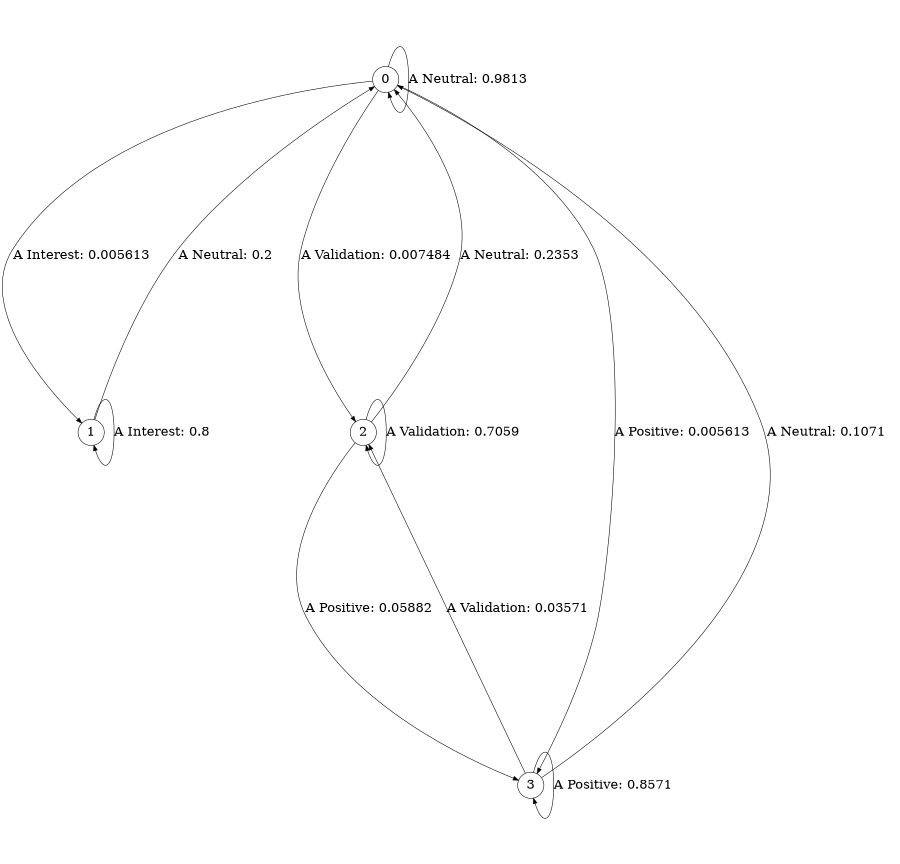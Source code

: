 digraph r24_cssr {
size = "6,8.5";
ratio = "fill";
node [shape = circle];
node [fontsize = 24];
edge [fontsize = 24];
0 -> 0 [label = "A Neutral: 0.9813   "];
0 -> 1 [label = "A Interest: 0.005613  "];
0 -> 2 [label = "A Validation: 0.007484  "];
0 -> 3 [label = "A Positive: 0.005613  "];
1 -> 0 [label = "A Neutral: 0.2      "];
1 -> 1 [label = "A Interest: 0.8      "];
2 -> 0 [label = "A Neutral: 0.2353   "];
2 -> 2 [label = "A Validation: 0.7059   "];
2 -> 3 [label = "A Positive: 0.05882  "];
3 -> 0 [label = "A Neutral: 0.1071   "];
3 -> 2 [label = "A Validation: 0.03571  "];
3 -> 3 [label = "A Positive: 0.8571   "];
} 